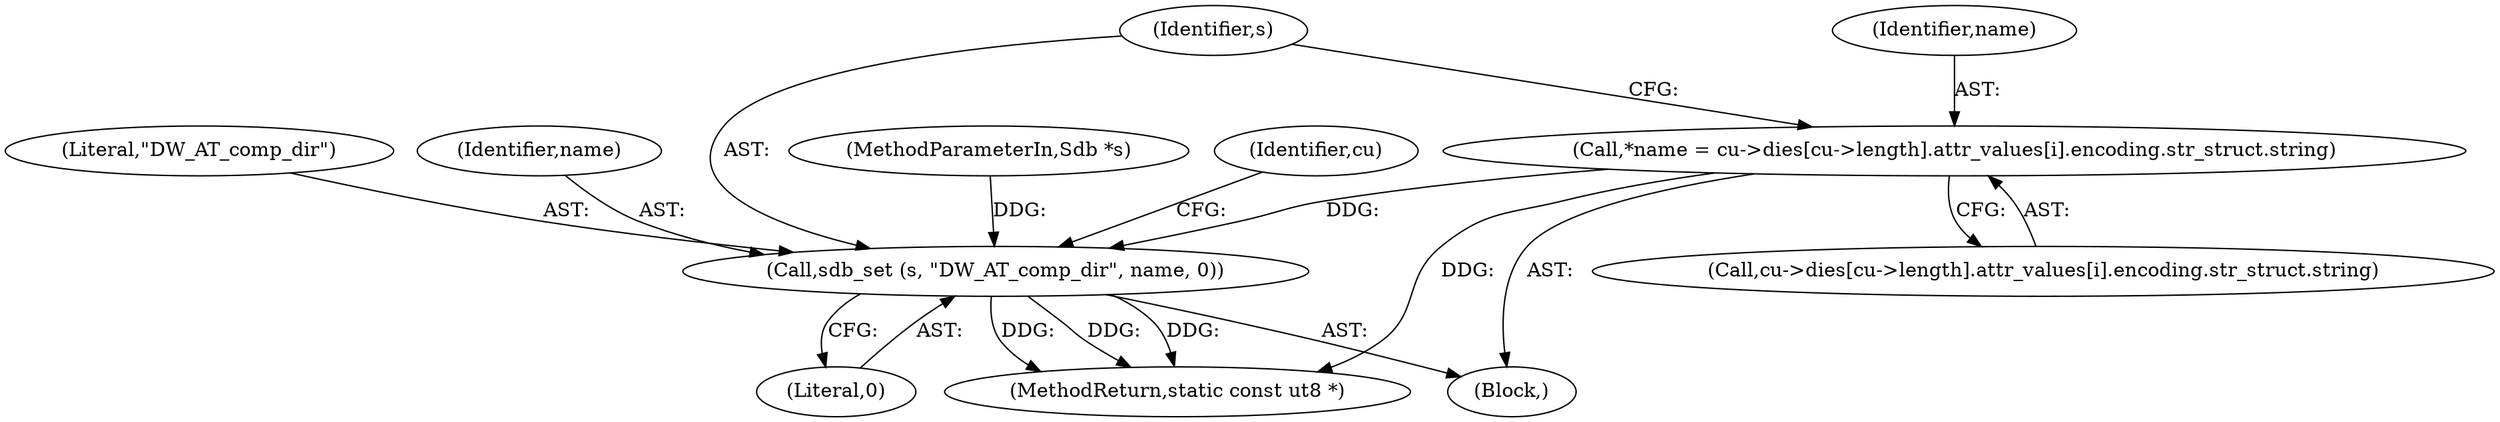 digraph "0_radare2_2ca9ab45891b6ae8e32b6c28c81eebca059cbe5d_1@array" {
"1000415" [label="(Call,*name = cu->dies[cu->length].attr_values[i].encoding.str_struct.string)"];
"1000434" [label="(Call,sdb_set (s, \"DW_AT_comp_dir\", name, 0))"];
"1000438" [label="(Literal,0)"];
"1000435" [label="(Identifier,s)"];
"1000101" [label="(MethodParameterIn,Sdb *s)"];
"1000416" [label="(Identifier,name)"];
"1000455" [label="(MethodReturn,static const ut8 *)"];
"1000417" [label="(Call,cu->dies[cu->length].attr_values[i].encoding.str_struct.string)"];
"1000434" [label="(Call,sdb_set (s, \"DW_AT_comp_dir\", name, 0))"];
"1000413" [label="(Block,)"];
"1000443" [label="(Identifier,cu)"];
"1000436" [label="(Literal,\"DW_AT_comp_dir\")"];
"1000437" [label="(Identifier,name)"];
"1000415" [label="(Call,*name = cu->dies[cu->length].attr_values[i].encoding.str_struct.string)"];
"1000415" -> "1000413"  [label="AST: "];
"1000415" -> "1000417"  [label="CFG: "];
"1000416" -> "1000415"  [label="AST: "];
"1000417" -> "1000415"  [label="AST: "];
"1000435" -> "1000415"  [label="CFG: "];
"1000415" -> "1000455"  [label="DDG: "];
"1000415" -> "1000434"  [label="DDG: "];
"1000434" -> "1000413"  [label="AST: "];
"1000434" -> "1000438"  [label="CFG: "];
"1000435" -> "1000434"  [label="AST: "];
"1000436" -> "1000434"  [label="AST: "];
"1000437" -> "1000434"  [label="AST: "];
"1000438" -> "1000434"  [label="AST: "];
"1000443" -> "1000434"  [label="CFG: "];
"1000434" -> "1000455"  [label="DDG: "];
"1000434" -> "1000455"  [label="DDG: "];
"1000434" -> "1000455"  [label="DDG: "];
"1000101" -> "1000434"  [label="DDG: "];
}

